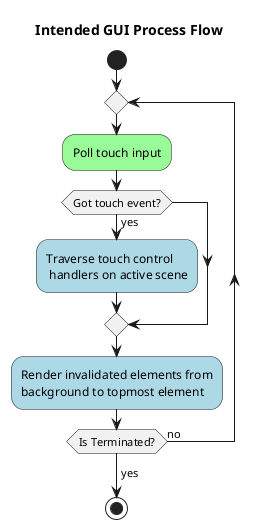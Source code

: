 @startuml

title Intended GUI Process Flow

start
repeat
    #palegreen:Poll touch input;
    if (Got touch event?) then (yes)
        #lightblue:Traverse touch control\n handlers on active scene;
    endif
    #lightblue:Render invalidated elements from\nbackground to topmost element;
repeat while (Is Terminated?) is (no)
->yes;
stop

@enduml

